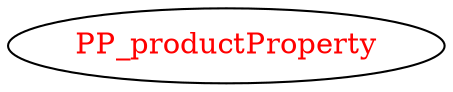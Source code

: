 digraph dependencyGraph {
 concentrate=true;
 ranksep="2.0";
 rankdir="LR"; 
 splines="ortho";
"PP_productProperty" [fontcolor="red"];
}